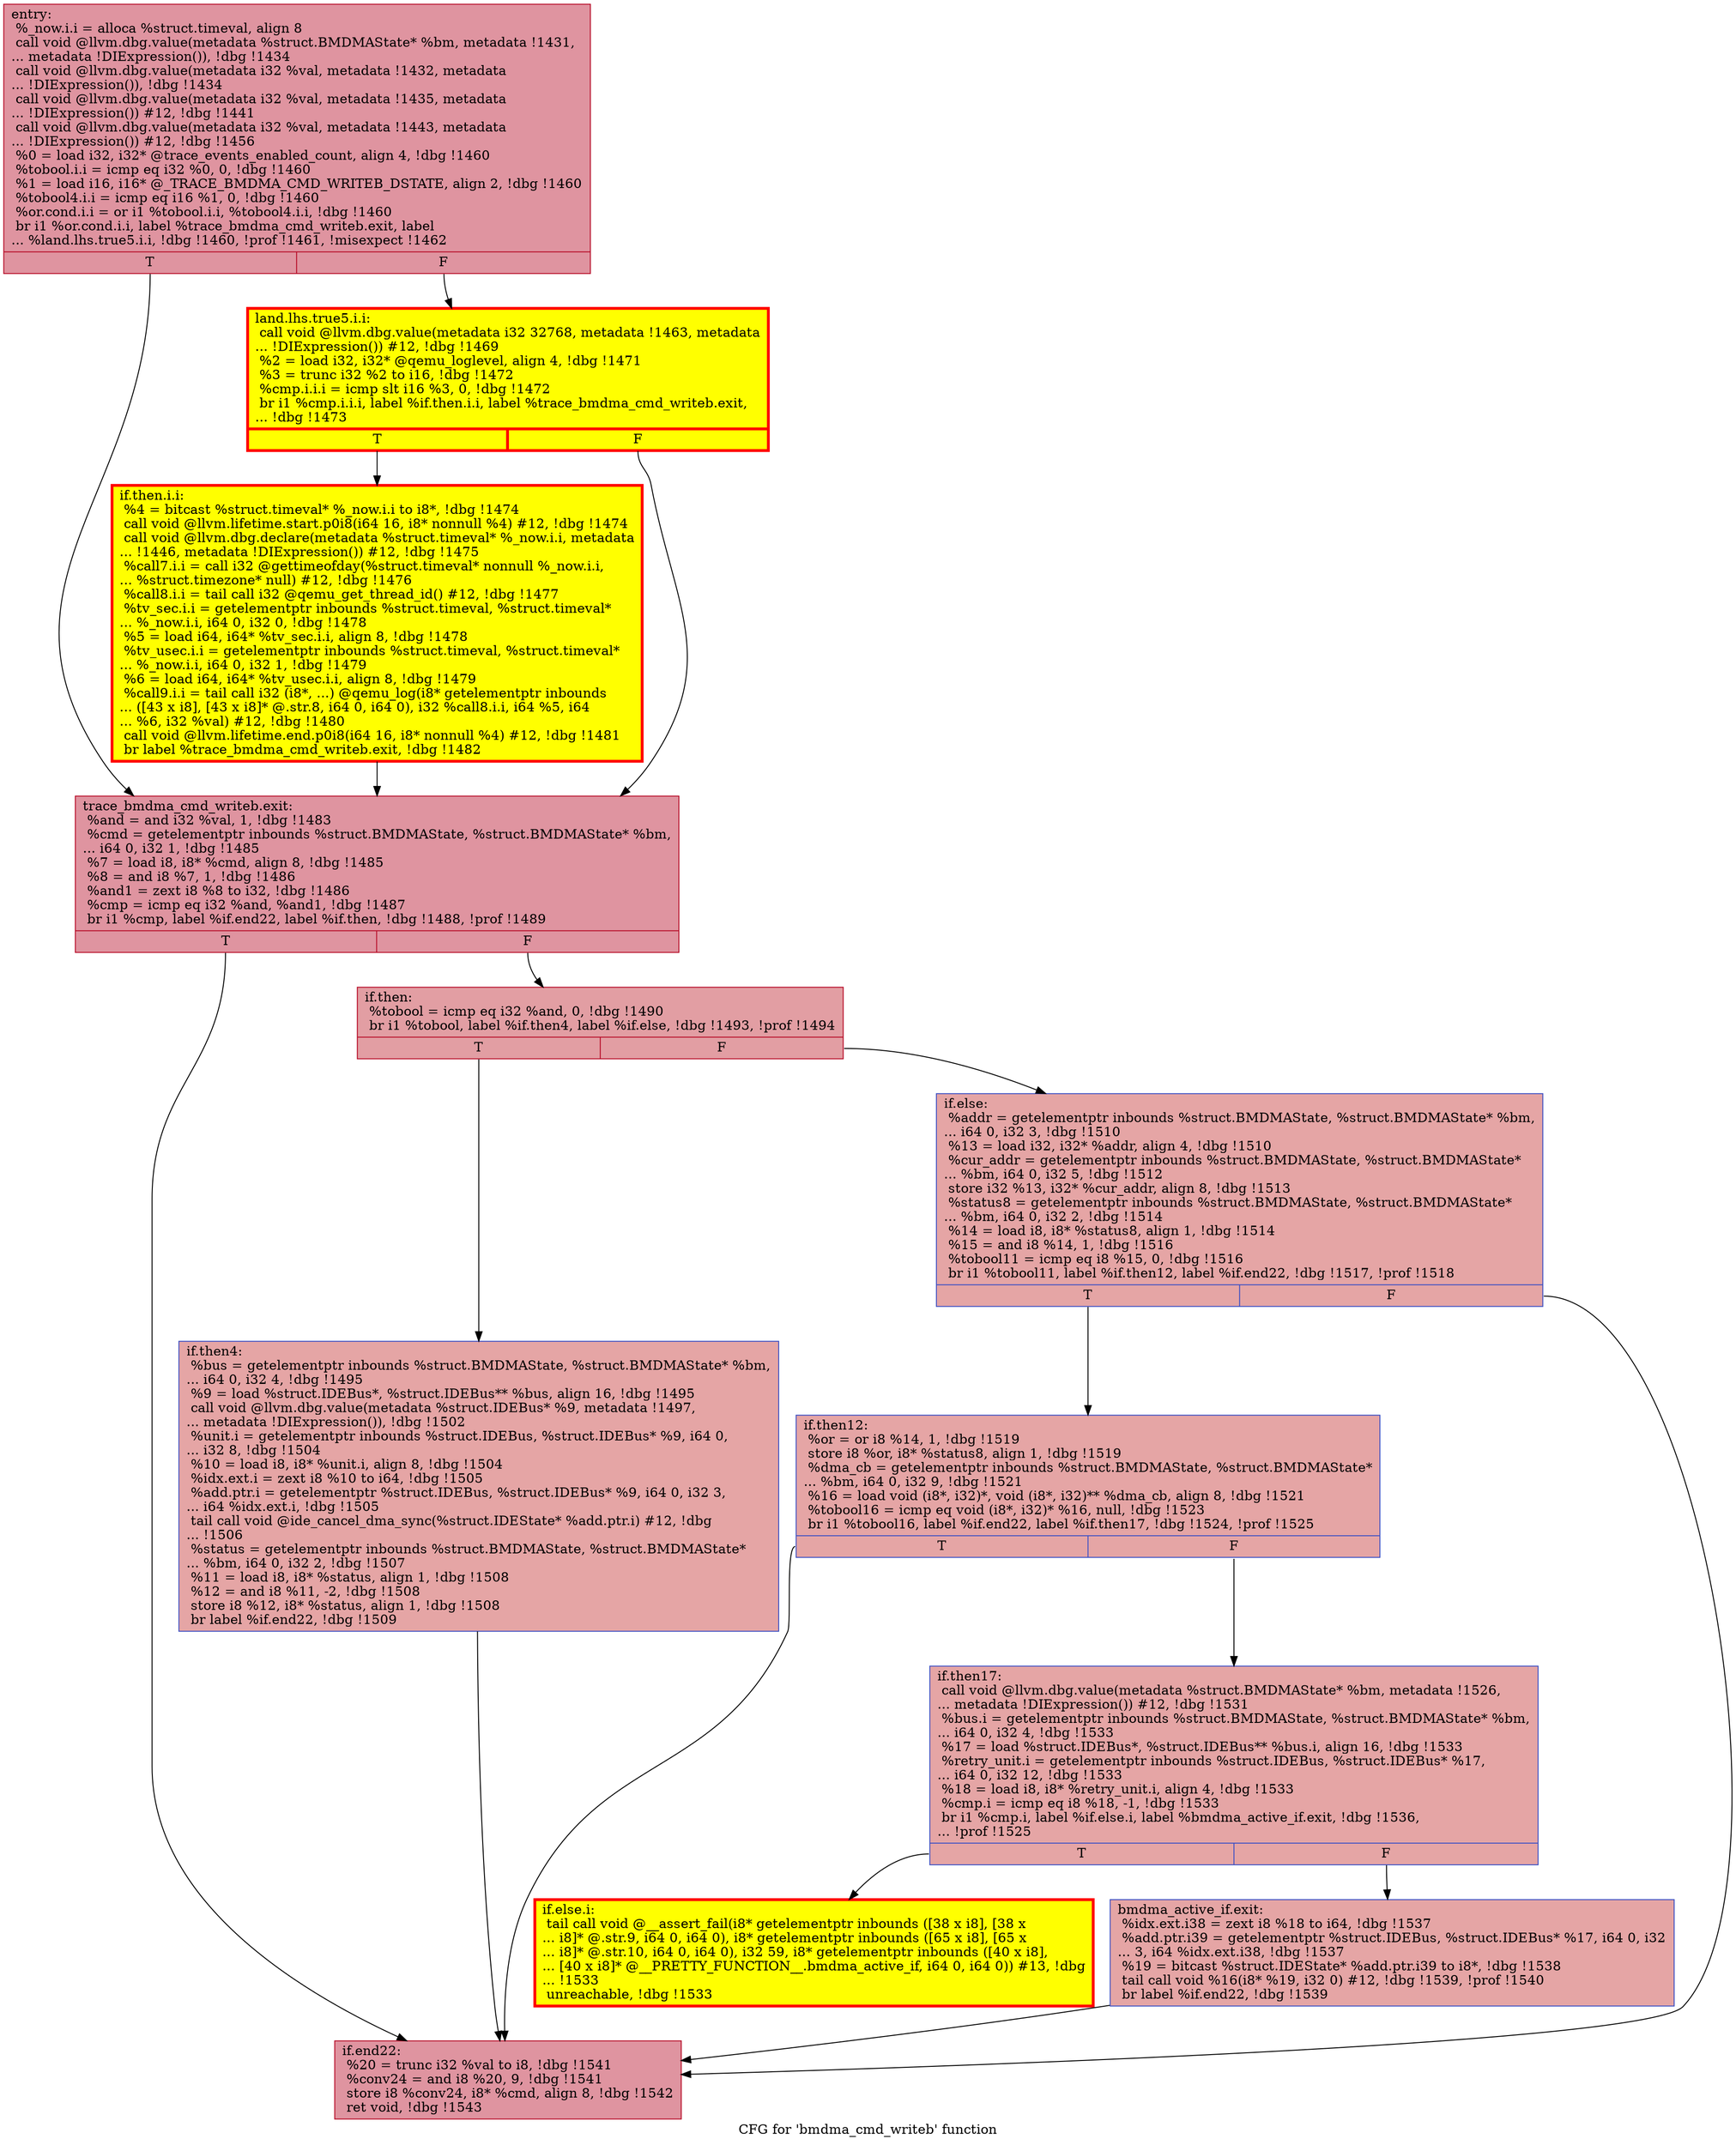 digraph "CFG for 'bmdma_cmd_writeb' function" {
	label="CFG for 'bmdma_cmd_writeb' function";

	Node0x558923acbc70 [shape=record,color="#b70d28ff", style=filled, fillcolor="#b70d2870",label="{entry:\l  %_now.i.i = alloca %struct.timeval, align 8\l  call void @llvm.dbg.value(metadata %struct.BMDMAState* %bm, metadata !1431,\l... metadata !DIExpression()), !dbg !1434\l  call void @llvm.dbg.value(metadata i32 %val, metadata !1432, metadata\l... !DIExpression()), !dbg !1434\l  call void @llvm.dbg.value(metadata i32 %val, metadata !1435, metadata\l... !DIExpression()) #12, !dbg !1441\l  call void @llvm.dbg.value(metadata i32 %val, metadata !1443, metadata\l... !DIExpression()) #12, !dbg !1456\l  %0 = load i32, i32* @trace_events_enabled_count, align 4, !dbg !1460\l  %tobool.i.i = icmp eq i32 %0, 0, !dbg !1460\l  %1 = load i16, i16* @_TRACE_BMDMA_CMD_WRITEB_DSTATE, align 2, !dbg !1460\l  %tobool4.i.i = icmp eq i16 %1, 0, !dbg !1460\l  %or.cond.i.i = or i1 %tobool.i.i, %tobool4.i.i, !dbg !1460\l  br i1 %or.cond.i.i, label %trace_bmdma_cmd_writeb.exit, label\l... %land.lhs.true5.i.i, !dbg !1460, !prof !1461, !misexpect !1462\l|{<s0>T|<s1>F}}"];
	Node0x558923acbc70:s0 -> Node0x558923b76fd0;
	Node0x558923acbc70:s1 -> Node0x558923b8d910;
	Node0x558923b8d910 [shape=record,penwidth=3.0, style="filled", color="red", fillcolor="yellow",label="{land.lhs.true5.i.i:                               \l  call void @llvm.dbg.value(metadata i32 32768, metadata !1463, metadata\l... !DIExpression()) #12, !dbg !1469\l  %2 = load i32, i32* @qemu_loglevel, align 4, !dbg !1471\l  %3 = trunc i32 %2 to i16, !dbg !1472\l  %cmp.i.i.i = icmp slt i16 %3, 0, !dbg !1472\l  br i1 %cmp.i.i.i, label %if.then.i.i, label %trace_bmdma_cmd_writeb.exit,\l... !dbg !1473\l|{<s0>T|<s1>F}}"];
	Node0x558923b8d910:s0 -> Node0x558923b81d50;
	Node0x558923b8d910:s1 -> Node0x558923b76fd0;
	Node0x558923b81d50 [shape=record,penwidth=3.0, style="filled", color="red", fillcolor="yellow",label="{if.then.i.i:                                      \l  %4 = bitcast %struct.timeval* %_now.i.i to i8*, !dbg !1474\l  call void @llvm.lifetime.start.p0i8(i64 16, i8* nonnull %4) #12, !dbg !1474\l  call void @llvm.dbg.declare(metadata %struct.timeval* %_now.i.i, metadata\l... !1446, metadata !DIExpression()) #12, !dbg !1475\l  %call7.i.i = call i32 @gettimeofday(%struct.timeval* nonnull %_now.i.i,\l... %struct.timezone* null) #12, !dbg !1476\l  %call8.i.i = tail call i32 @qemu_get_thread_id() #12, !dbg !1477\l  %tv_sec.i.i = getelementptr inbounds %struct.timeval, %struct.timeval*\l... %_now.i.i, i64 0, i32 0, !dbg !1478\l  %5 = load i64, i64* %tv_sec.i.i, align 8, !dbg !1478\l  %tv_usec.i.i = getelementptr inbounds %struct.timeval, %struct.timeval*\l... %_now.i.i, i64 0, i32 1, !dbg !1479\l  %6 = load i64, i64* %tv_usec.i.i, align 8, !dbg !1479\l  %call9.i.i = tail call i32 (i8*, ...) @qemu_log(i8* getelementptr inbounds\l... ([43 x i8], [43 x i8]* @.str.8, i64 0, i64 0), i32 %call8.i.i, i64 %5, i64\l... %6, i32 %val) #12, !dbg !1480\l  call void @llvm.lifetime.end.p0i8(i64 16, i8* nonnull %4) #12, !dbg !1481\l  br label %trace_bmdma_cmd_writeb.exit, !dbg !1482\l}"];
	Node0x558923b81d50 -> Node0x558923b76fd0;
	Node0x558923b76fd0 [shape=record,color="#b70d28ff", style=filled, fillcolor="#b70d2870",label="{trace_bmdma_cmd_writeb.exit:                      \l  %and = and i32 %val, 1, !dbg !1483\l  %cmd = getelementptr inbounds %struct.BMDMAState, %struct.BMDMAState* %bm,\l... i64 0, i32 1, !dbg !1485\l  %7 = load i8, i8* %cmd, align 8, !dbg !1485\l  %8 = and i8 %7, 1, !dbg !1486\l  %and1 = zext i8 %8 to i32, !dbg !1486\l  %cmp = icmp eq i32 %and, %and1, !dbg !1487\l  br i1 %cmp, label %if.end22, label %if.then, !dbg !1488, !prof !1489\l|{<s0>T|<s1>F}}"];
	Node0x558923b76fd0:s0 -> Node0x558923ab64b0;
	Node0x558923b76fd0:s1 -> Node0x5589235affb0;
	Node0x5589235affb0 [shape=record,color="#b70d28ff", style=filled, fillcolor="#be242e70",label="{if.then:                                          \l  %tobool = icmp eq i32 %and, 0, !dbg !1490\l  br i1 %tobool, label %if.then4, label %if.else, !dbg !1493, !prof !1494\l|{<s0>T|<s1>F}}"];
	Node0x5589235affb0:s0 -> Node0x558923b34c20;
	Node0x5589235affb0:s1 -> Node0x558923b34cc0;
	Node0x558923b34c20 [shape=record,color="#3d50c3ff", style=filled, fillcolor="#c5333470",label="{if.then4:                                         \l  %bus = getelementptr inbounds %struct.BMDMAState, %struct.BMDMAState* %bm,\l... i64 0, i32 4, !dbg !1495\l  %9 = load %struct.IDEBus*, %struct.IDEBus** %bus, align 16, !dbg !1495\l  call void @llvm.dbg.value(metadata %struct.IDEBus* %9, metadata !1497,\l... metadata !DIExpression()), !dbg !1502\l  %unit.i = getelementptr inbounds %struct.IDEBus, %struct.IDEBus* %9, i64 0,\l... i32 8, !dbg !1504\l  %10 = load i8, i8* %unit.i, align 8, !dbg !1504\l  %idx.ext.i = zext i8 %10 to i64, !dbg !1505\l  %add.ptr.i = getelementptr %struct.IDEBus, %struct.IDEBus* %9, i64 0, i32 3,\l... i64 %idx.ext.i, !dbg !1505\l  tail call void @ide_cancel_dma_sync(%struct.IDEState* %add.ptr.i) #12, !dbg\l... !1506\l  %status = getelementptr inbounds %struct.BMDMAState, %struct.BMDMAState*\l... %bm, i64 0, i32 2, !dbg !1507\l  %11 = load i8, i8* %status, align 1, !dbg !1508\l  %12 = and i8 %11, -2, !dbg !1508\l  store i8 %12, i8* %status, align 1, !dbg !1508\l  br label %if.end22, !dbg !1509\l}"];
	Node0x558923b34c20 -> Node0x558923ab64b0;
	Node0x558923b34cc0 [shape=record,color="#3d50c3ff", style=filled, fillcolor="#c5333470",label="{if.else:                                          \l  %addr = getelementptr inbounds %struct.BMDMAState, %struct.BMDMAState* %bm,\l... i64 0, i32 3, !dbg !1510\l  %13 = load i32, i32* %addr, align 4, !dbg !1510\l  %cur_addr = getelementptr inbounds %struct.BMDMAState, %struct.BMDMAState*\l... %bm, i64 0, i32 5, !dbg !1512\l  store i32 %13, i32* %cur_addr, align 8, !dbg !1513\l  %status8 = getelementptr inbounds %struct.BMDMAState, %struct.BMDMAState*\l... %bm, i64 0, i32 2, !dbg !1514\l  %14 = load i8, i8* %status8, align 1, !dbg !1514\l  %15 = and i8 %14, 1, !dbg !1516\l  %tobool11 = icmp eq i8 %15, 0, !dbg !1516\l  br i1 %tobool11, label %if.then12, label %if.end22, !dbg !1517, !prof !1518\l|{<s0>T|<s1>F}}"];
	Node0x558923b34cc0:s0 -> Node0x558923993f60;
	Node0x558923b34cc0:s1 -> Node0x558923ab64b0;
	Node0x558923993f60 [shape=record,color="#3d50c3ff", style=filled, fillcolor="#c5333470",label="{if.then12:                                        \l  %or = or i8 %14, 1, !dbg !1519\l  store i8 %or, i8* %status8, align 1, !dbg !1519\l  %dma_cb = getelementptr inbounds %struct.BMDMAState, %struct.BMDMAState*\l... %bm, i64 0, i32 9, !dbg !1521\l  %16 = load void (i8*, i32)*, void (i8*, i32)** %dma_cb, align 8, !dbg !1521\l  %tobool16 = icmp eq void (i8*, i32)* %16, null, !dbg !1523\l  br i1 %tobool16, label %if.end22, label %if.then17, !dbg !1524, !prof !1525\l|{<s0>T|<s1>F}}"];
	Node0x558923993f60:s0 -> Node0x558923ab64b0;
	Node0x558923993f60:s1 -> Node0x558923b37be0;
	Node0x558923b37be0 [shape=record,color="#3d50c3ff", style=filled, fillcolor="#c5333470",label="{if.then17:                                        \l  call void @llvm.dbg.value(metadata %struct.BMDMAState* %bm, metadata !1526,\l... metadata !DIExpression()) #12, !dbg !1531\l  %bus.i = getelementptr inbounds %struct.BMDMAState, %struct.BMDMAState* %bm,\l... i64 0, i32 4, !dbg !1533\l  %17 = load %struct.IDEBus*, %struct.IDEBus** %bus.i, align 16, !dbg !1533\l  %retry_unit.i = getelementptr inbounds %struct.IDEBus, %struct.IDEBus* %17,\l... i64 0, i32 12, !dbg !1533\l  %18 = load i8, i8* %retry_unit.i, align 4, !dbg !1533\l  %cmp.i = icmp eq i8 %18, -1, !dbg !1533\l  br i1 %cmp.i, label %if.else.i, label %bmdma_active_if.exit, !dbg !1536,\l... !prof !1525\l|{<s0>T|<s1>F}}"];
	Node0x558923b37be0:s0 -> Node0x558923b89480;
	Node0x558923b37be0:s1 -> Node0x558923b893e0;
	Node0x558923b89480 [shape=record,penwidth=3.0, style="filled", color="red", fillcolor="yellow",label="{if.else.i:                                        \l  tail call void @__assert_fail(i8* getelementptr inbounds ([38 x i8], [38 x\l... i8]* @.str.9, i64 0, i64 0), i8* getelementptr inbounds ([65 x i8], [65 x\l... i8]* @.str.10, i64 0, i64 0), i32 59, i8* getelementptr inbounds ([40 x i8],\l... [40 x i8]* @__PRETTY_FUNCTION__.bmdma_active_if, i64 0, i64 0)) #13, !dbg\l... !1533\l  unreachable, !dbg !1533\l}"];
	Node0x558923b893e0 [shape=record,color="#3d50c3ff", style=filled, fillcolor="#c5333470",label="{bmdma_active_if.exit:                             \l  %idx.ext.i38 = zext i8 %18 to i64, !dbg !1537\l  %add.ptr.i39 = getelementptr %struct.IDEBus, %struct.IDEBus* %17, i64 0, i32\l... 3, i64 %idx.ext.i38, !dbg !1537\l  %19 = bitcast %struct.IDEState* %add.ptr.i39 to i8*, !dbg !1538\l  tail call void %16(i8* %19, i32 0) #12, !dbg !1539, !prof !1540\l  br label %if.end22, !dbg !1539\l}"];
	Node0x558923b893e0 -> Node0x558923ab64b0;
	Node0x558923ab64b0 [shape=record,color="#b70d28ff", style=filled, fillcolor="#b70d2870",label="{if.end22:                                         \l  %20 = trunc i32 %val to i8, !dbg !1541\l  %conv24 = and i8 %20, 9, !dbg !1541\l  store i8 %conv24, i8* %cmd, align 8, !dbg !1542\l  ret void, !dbg !1543\l}"];
}
